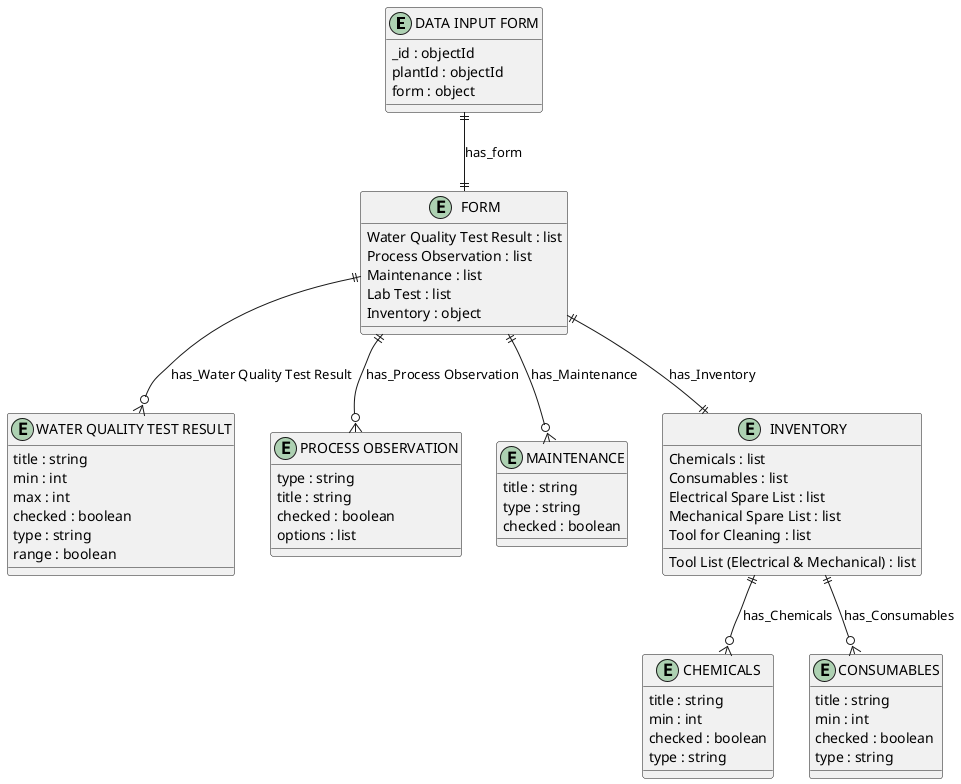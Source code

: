@startuml DATA_INPUT_FORM_Diagram

entity "DATA INPUT FORM" as DATA_INPUT_FORM {
  _id : objectId
  plantId : objectId
  form : object
}

entity "FORM" as FORM {
  Water Quality Test Result : list
  Process Observation : list
  Maintenance : list
  Lab Test : list
  Inventory : object
}

entity "WATER QUALITY TEST RESULT" as WATER_QUALITY_TEST_RESULT {
  title : string
  min : int
  max : int
  checked : boolean
  type : string
  range : boolean
}

entity "PROCESS OBSERVATION" as PROCESS_OBSERVATION {
  type : string
  title : string
  checked : boolean
  options : list
}

entity "MAINTENANCE" as MAINTENANCE {
  title : string
  type : string
  checked : boolean
}

entity "INVENTORY" as INVENTORY {
  Chemicals : list
  Consumables : list
  Electrical Spare List : list
  Mechanical Spare List : list
  Tool List (Electrical & Mechanical) : list
  Tool for Cleaning : list
}

entity "CHEMICALS" as CHEMICALS {
  title : string
  min : int
  checked : boolean
  type : string
}

entity "CONSUMABLES" as CONSUMABLES {
  title : string
  min : int
  checked : boolean
  type : string
}

' // Relationships
DATA_INPUT_FORM ||--|| FORM : has_form
FORM ||--o{ WATER_QUALITY_TEST_RESULT : has_Water Quality Test Result
FORM ||--o{ PROCESS_OBSERVATION : has_Process Observation
FORM ||--o{ MAINTENANCE : has_Maintenance
FORM ||--|| INVENTORY : has_Inventory
INVENTORY ||--o{ CHEMICALS : has_Chemicals
INVENTORY ||--o{ CONSUMABLES : has_Consumables
@enduml